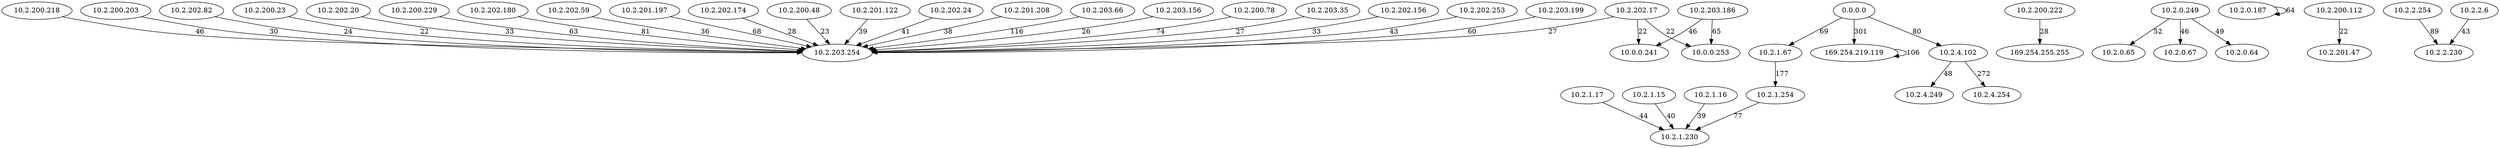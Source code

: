 digraph A {
"10.2.202.174" -> "10.2.203.254" [label="28"]
"10.2.200.48" -> "10.2.203.254" [label="23"]
"10.2.1.67" -> "10.2.1.254" [label="177"]
"169.254.219.119" -> "169.254.219.119" [label="106"]
"10.2.201.122" -> "10.2.203.254" [label="39"]
"10.2.202.24" -> "10.2.203.254" [label="41"]
"10.2.200.222" -> "169.254.255.255" [label="28"]
"10.2.201.208" -> "10.2.203.254" [label="38"]
"10.2.203.66" -> "10.2.203.254" [label="116"]
"10.2.202.17" -> "10.2.203.254" [label="27"]
"10.2.203.156" -> "10.2.203.254" [label="26"]
"10.2.4.102" -> "10.2.4.249" [label="48"]
"10.2.0.249" -> "10.2.0.65" [label="52"]
"10.2.1.17" -> "10.2.1.230" [label="44"]
"10.2.1.254" -> "10.2.1.230" [label="77"]
"10.2.0.187" -> "10.2.0.187" [label="64"]
"10.2.202.17" -> "10.0.0.253" [label="22"]
"10.2.200.78" -> "10.2.203.254" [label="74"]
"10.2.1.15" -> "10.2.1.230" [label="40"]
"10.2.1.16" -> "10.2.1.230" [label="39"]
"10.2.0.249" -> "10.2.0.67" [label="46"]
"0.0.0.0" -> "169.254.219.119" [label="301"]
"10.2.200.112" -> "10.2.201.47" [label="22"]
"10.2.203.35" -> "10.2.203.254" [label="27"]
"10.2.202.156" -> "10.2.203.254" [label="33"]
"10.2.202.17" -> "10.0.0.241" [label="22"]
"10.2.202.253" -> "10.2.203.254" [label="43"]
"10.2.203.199" -> "10.2.203.254" [label="60"]
"10.2.200.218" -> "10.2.203.254" [label="46"]
"0.0.0.0" -> "10.2.4.102" [label="80"]
"10.2.200.203" -> "10.2.203.254" [label="30"]
"10.2.202.82" -> "10.2.203.254" [label="24"]
"10.2.200.23" -> "10.2.203.254" [label="22"]
"10.2.0.249" -> "10.2.0.64" [label="49"]
"10.2.2.254" -> "10.2.2.230" [label="89"]
"10.2.202.20" -> "10.2.203.254" [label="33"]
"0.0.0.0" -> "10.2.1.67" [label="69"]
"10.2.200.229" -> "10.2.203.254" [label="63"]
"10.2.2.6" -> "10.2.2.230" [label="43"]
"10.2.4.102" -> "10.2.4.254" [label="272"]
"10.2.203.186" -> "10.0.0.253" [label="65"]
"10.2.202.180" -> "10.2.203.254" [label="81"]
"10.2.202.59" -> "10.2.203.254" [label="36"]
"10.2.203.186" -> "10.0.0.241" [label="46"]
"10.2.201.197" -> "10.2.203.254" [label="68"]
}
